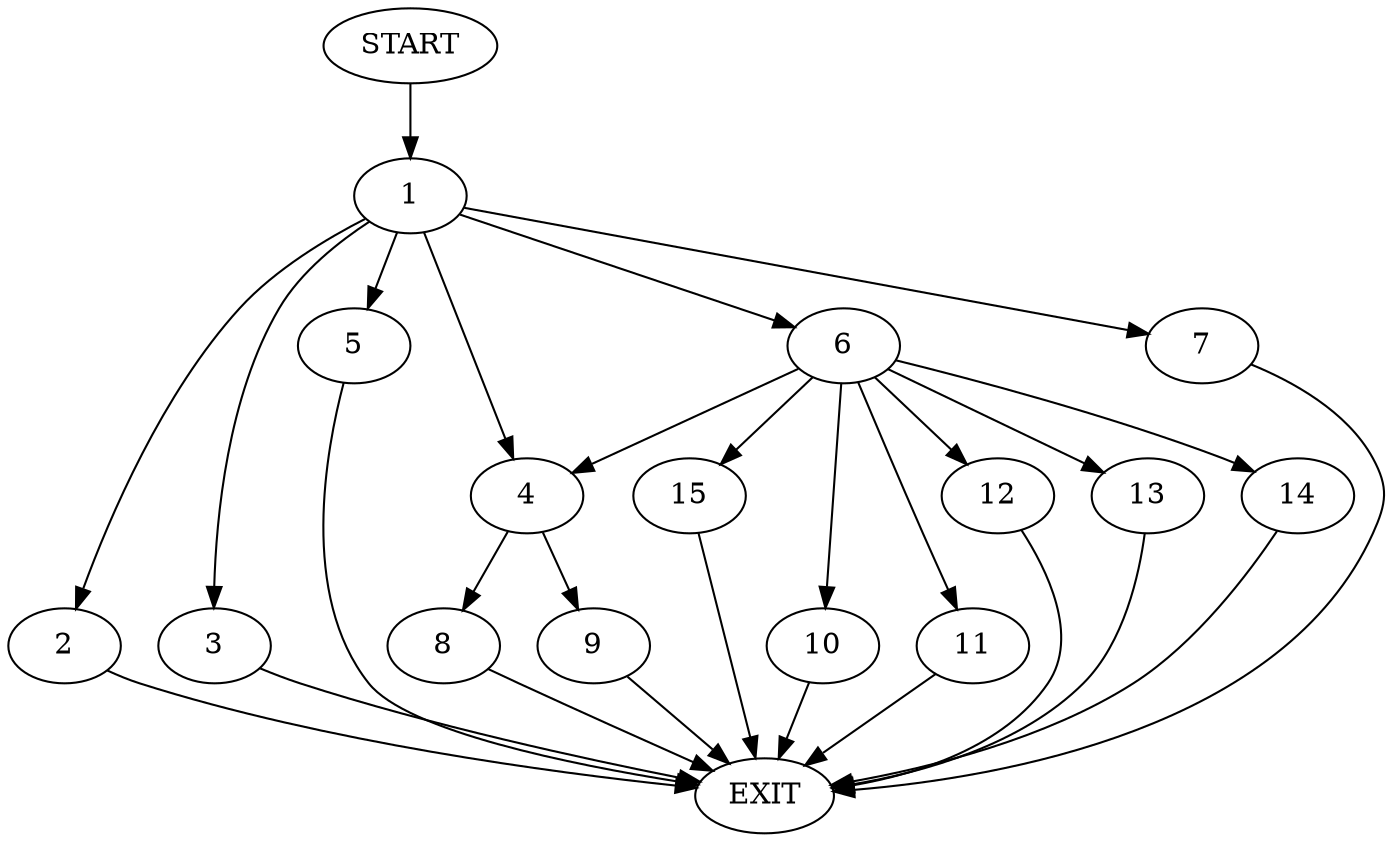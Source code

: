 digraph {
0 [label="START"]
16 [label="EXIT"]
0 -> 1
1 -> 2
1 -> 3
1 -> 4
1 -> 5
1 -> 6
1 -> 7
3 -> 16
4 -> 8
4 -> 9
7 -> 16
6 -> 10
6 -> 4
6 -> 11
6 -> 12
6 -> 13
6 -> 14
6 -> 15
2 -> 16
5 -> 16
13 -> 16
11 -> 16
10 -> 16
15 -> 16
12 -> 16
14 -> 16
8 -> 16
9 -> 16
}
